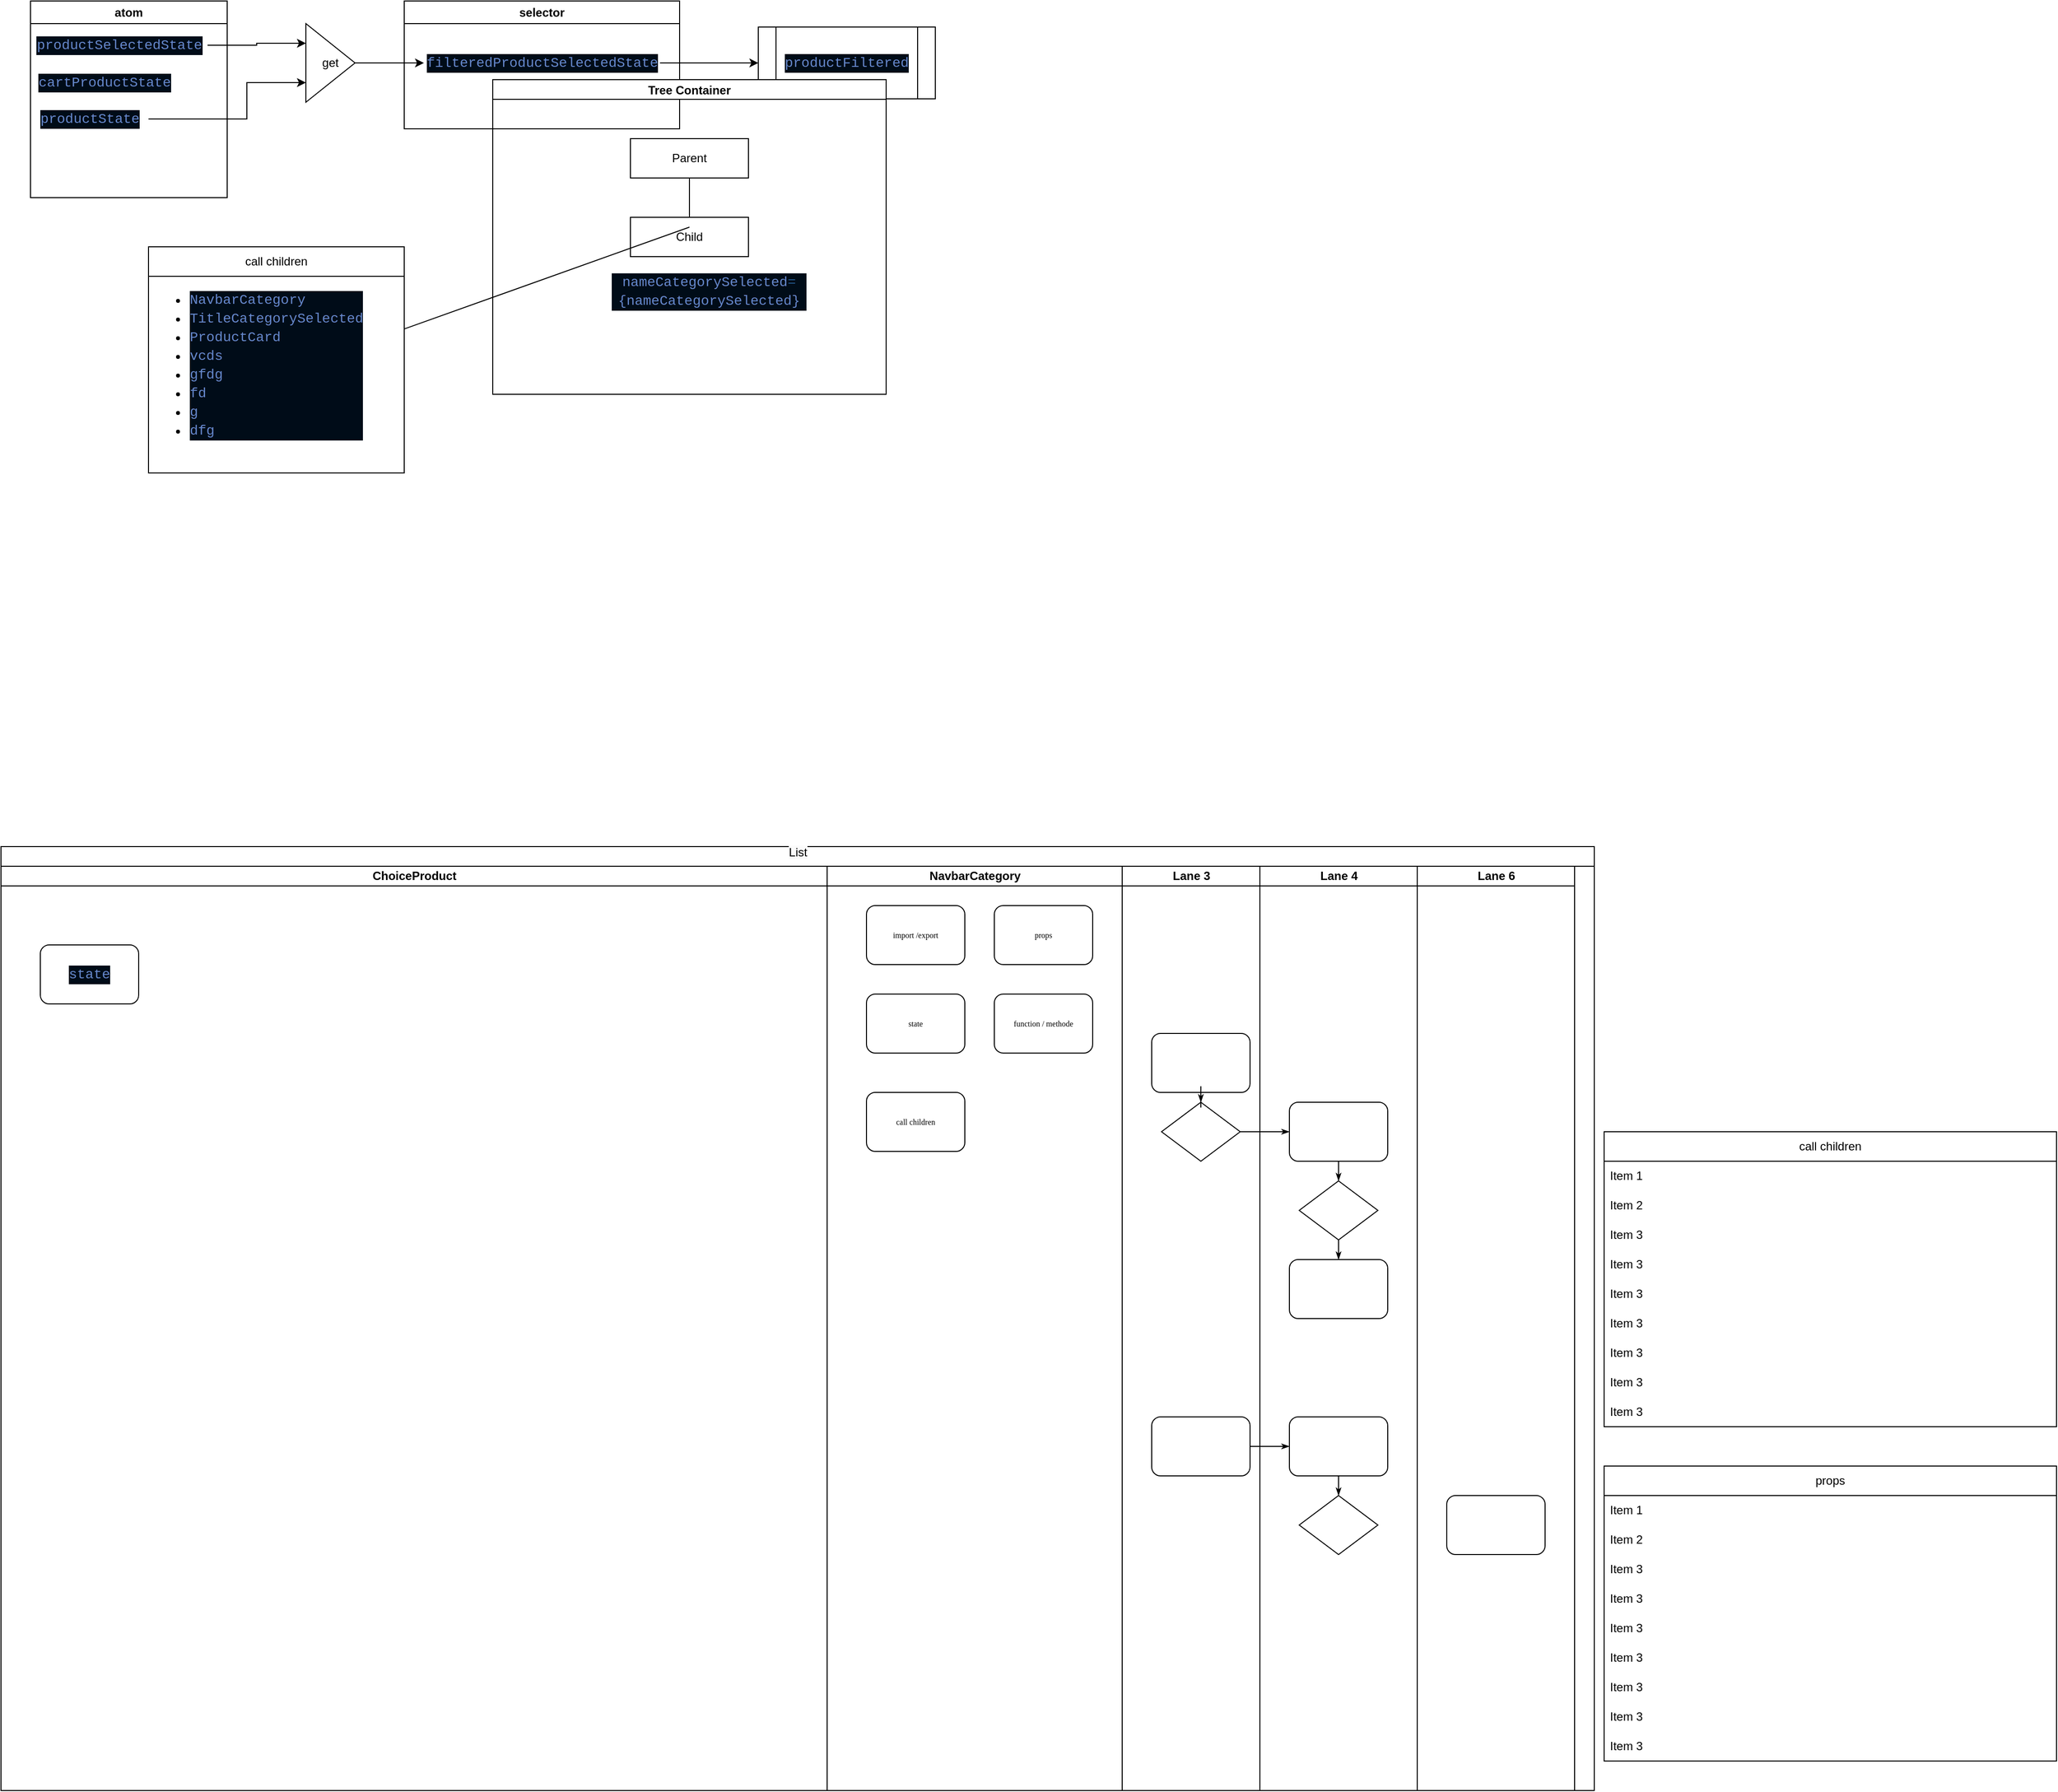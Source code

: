 <mxfile version="23.1.2" type="github">
  <diagram name="Page-1" id="74e2e168-ea6b-b213-b513-2b3c1d86103e">
    <mxGraphModel dx="2048" dy="1212" grid="1" gridSize="10" guides="1" tooltips="1" connect="1" arrows="1" fold="1" page="1" pageScale="1" pageWidth="1100" pageHeight="850" background="none" math="0" shadow="0">
      <root>
        <mxCell id="0" />
        <mxCell id="1" parent="0" />
        <mxCell id="77e6c97f196da883-1" value="&#xa;&lt;span style=&quot;color: rgb(0, 0, 0); font-family: Helvetica; font-size: 12px; font-style: normal; font-variant-ligatures: normal; font-variant-caps: normal; font-weight: 400; letter-spacing: normal; orphans: 2; text-align: center; text-indent: 0px; text-transform: none; widows: 2; word-spacing: 0px; -webkit-text-stroke-width: 0px; background-color: rgb(251, 251, 251); text-decoration-thickness: initial; text-decoration-style: initial; text-decoration-color: initial; float: none; display: inline !important;&quot;&gt;List&lt;/span&gt;&#xa;&#xa;" style="swimlane;html=1;childLayout=stackLayout;startSize=20;rounded=0;shadow=0;labelBackgroundColor=none;strokeWidth=1;fontFamily=Verdana;fontSize=8;align=center;" parent="1" vertex="1">
          <mxGeometry x="-10" y="20" width="1620" height="960" as="geometry">
            <mxRectangle x="40" y="-200" width="60" height="20" as="alternateBounds" />
          </mxGeometry>
        </mxCell>
        <mxCell id="77e6c97f196da883-33" style="edgeStyle=orthogonalEdgeStyle;rounded=1;html=1;labelBackgroundColor=none;startArrow=none;startFill=0;startSize=5;endArrow=classicThin;endFill=1;endSize=5;jettySize=auto;orthogonalLoop=1;strokeWidth=1;fontFamily=Verdana;fontSize=8" parent="77e6c97f196da883-1" source="77e6c97f196da883-13" target="77e6c97f196da883-15" edge="1">
          <mxGeometry relative="1" as="geometry" />
        </mxCell>
        <mxCell id="107ba76e4e335f99-6" style="edgeStyle=orthogonalEdgeStyle;rounded=1;html=1;labelBackgroundColor=none;startArrow=none;startFill=0;startSize=5;endArrow=classicThin;endFill=1;endSize=5;jettySize=auto;orthogonalLoop=1;strokeWidth=1;fontFamily=Verdana;fontSize=8" parent="77e6c97f196da883-1" source="77e6c97f196da883-14" target="77e6c97f196da883-19" edge="1">
          <mxGeometry relative="1" as="geometry" />
        </mxCell>
        <mxCell id="77e6c97f196da883-2" value="ChoiceProduct" style="swimlane;html=1;startSize=20;direction=east;" parent="77e6c97f196da883-1" vertex="1">
          <mxGeometry y="20" width="840" height="940" as="geometry" />
        </mxCell>
        <mxCell id="77e6c97f196da883-11" value="&lt;div style=&quot;color: rgb(102, 136, 204); background-color: rgb(0, 12, 24); font-family: Consolas, &amp;quot;Courier New&amp;quot;, monospace; font-size: 14px; line-height: 19px;&quot;&gt;state&lt;/div&gt;" style="rounded=1;whiteSpace=wrap;html=1;shadow=0;labelBackgroundColor=none;strokeWidth=1;fontFamily=Verdana;fontSize=8;align=center;" parent="77e6c97f196da883-2" vertex="1">
          <mxGeometry x="40" y="80" width="100" height="60" as="geometry" />
        </mxCell>
        <mxCell id="77e6c97f196da883-3" value="NavbarCategory" style="swimlane;html=1;startSize=20;" parent="77e6c97f196da883-1" vertex="1">
          <mxGeometry x="840" y="20" width="300" height="940" as="geometry" />
        </mxCell>
        <mxCell id="77e6c97f196da883-10" value="call children" style="rounded=1;whiteSpace=wrap;html=1;shadow=0;labelBackgroundColor=none;strokeWidth=1;fontFamily=Verdana;fontSize=8;align=center;" parent="77e6c97f196da883-3" vertex="1">
          <mxGeometry x="40" y="230" width="100" height="60" as="geometry" />
        </mxCell>
        <mxCell id="3JeKD-wcXDEED7fNY_lk-44" value="props" style="rounded=1;whiteSpace=wrap;html=1;shadow=0;labelBackgroundColor=none;strokeWidth=1;fontFamily=Verdana;fontSize=8;align=center;" vertex="1" parent="77e6c97f196da883-3">
          <mxGeometry x="170" y="40" width="100" height="60" as="geometry" />
        </mxCell>
        <mxCell id="3JeKD-wcXDEED7fNY_lk-181" value="function / methode" style="rounded=1;whiteSpace=wrap;html=1;shadow=0;labelBackgroundColor=none;strokeWidth=1;fontFamily=Verdana;fontSize=8;align=center;" vertex="1" parent="77e6c97f196da883-3">
          <mxGeometry x="170" y="130" width="100" height="60" as="geometry" />
        </mxCell>
        <mxCell id="3JeKD-wcXDEED7fNY_lk-182" value="state" style="rounded=1;whiteSpace=wrap;html=1;shadow=0;labelBackgroundColor=none;strokeWidth=1;fontFamily=Verdana;fontSize=8;align=center;" vertex="1" parent="77e6c97f196da883-3">
          <mxGeometry x="40" y="130" width="100" height="60" as="geometry" />
        </mxCell>
        <mxCell id="3JeKD-wcXDEED7fNY_lk-183" value="import /export" style="rounded=1;whiteSpace=wrap;html=1;shadow=0;labelBackgroundColor=none;strokeWidth=1;fontFamily=Verdana;fontSize=8;align=center;" vertex="1" parent="77e6c97f196da883-3">
          <mxGeometry x="40" y="40" width="100" height="60" as="geometry" />
        </mxCell>
        <mxCell id="77e6c97f196da883-4" value="Lane 3" style="swimlane;html=1;startSize=20;" parent="77e6c97f196da883-1" vertex="1">
          <mxGeometry x="1140" y="20" width="140" height="940" as="geometry" />
        </mxCell>
        <mxCell id="77e6c97f196da883-12" value="" style="rounded=1;whiteSpace=wrap;html=1;shadow=0;labelBackgroundColor=none;strokeWidth=1;fontFamily=Verdana;fontSize=8;align=center;" parent="77e6c97f196da883-4" vertex="1">
          <mxGeometry x="30" y="170" width="100" height="60" as="geometry" />
        </mxCell>
        <mxCell id="77e6c97f196da883-13" value="" style="rhombus;whiteSpace=wrap;html=1;rounded=0;shadow=0;labelBackgroundColor=none;strokeWidth=1;fontFamily=Verdana;fontSize=8;align=center;" parent="77e6c97f196da883-4" vertex="1">
          <mxGeometry x="40" y="240" width="80" height="60" as="geometry" />
        </mxCell>
        <mxCell id="77e6c97f196da883-14" value="" style="rounded=1;whiteSpace=wrap;html=1;shadow=0;labelBackgroundColor=none;strokeWidth=1;fontFamily=Verdana;fontSize=8;align=center;" parent="77e6c97f196da883-4" vertex="1">
          <mxGeometry x="30" y="560" width="100" height="60" as="geometry" />
        </mxCell>
        <mxCell id="77e6c97f196da883-29" style="edgeStyle=orthogonalEdgeStyle;rounded=1;html=1;labelBackgroundColor=none;startArrow=none;startFill=0;startSize=5;endArrow=classicThin;endFill=1;endSize=5;jettySize=auto;orthogonalLoop=1;strokeWidth=1;fontFamily=Verdana;fontSize=8" parent="77e6c97f196da883-4" source="77e6c97f196da883-12" target="77e6c97f196da883-13" edge="1">
          <mxGeometry relative="1" as="geometry" />
        </mxCell>
        <mxCell id="77e6c97f196da883-5" value="Lane 4" style="swimlane;html=1;startSize=20;" parent="77e6c97f196da883-1" vertex="1">
          <mxGeometry x="1280" y="20" width="160" height="940" as="geometry" />
        </mxCell>
        <mxCell id="77e6c97f196da883-15" value="" style="rounded=1;whiteSpace=wrap;html=1;shadow=0;labelBackgroundColor=none;strokeWidth=1;fontFamily=Verdana;fontSize=8;align=center;" parent="77e6c97f196da883-5" vertex="1">
          <mxGeometry x="30" y="240" width="100" height="60" as="geometry" />
        </mxCell>
        <mxCell id="77e6c97f196da883-16" value="" style="rhombus;whiteSpace=wrap;html=1;rounded=0;shadow=0;labelBackgroundColor=none;strokeWidth=1;fontFamily=Verdana;fontSize=8;align=center;" parent="77e6c97f196da883-5" vertex="1">
          <mxGeometry x="40" y="320" width="80" height="60" as="geometry" />
        </mxCell>
        <mxCell id="77e6c97f196da883-17" value="" style="rounded=1;whiteSpace=wrap;html=1;shadow=0;labelBackgroundColor=none;strokeWidth=1;fontFamily=Verdana;fontSize=8;align=center;" parent="77e6c97f196da883-5" vertex="1">
          <mxGeometry x="30" y="400" width="100" height="60" as="geometry" />
        </mxCell>
        <mxCell id="77e6c97f196da883-19" value="" style="rounded=1;whiteSpace=wrap;html=1;shadow=0;labelBackgroundColor=none;strokeWidth=1;fontFamily=Verdana;fontSize=8;align=center;" parent="77e6c97f196da883-5" vertex="1">
          <mxGeometry x="30" y="560" width="100" height="60" as="geometry" />
        </mxCell>
        <mxCell id="77e6c97f196da883-20" value="" style="rhombus;whiteSpace=wrap;html=1;rounded=0;shadow=0;labelBackgroundColor=none;strokeWidth=1;fontFamily=Verdana;fontSize=8;align=center;" parent="77e6c97f196da883-5" vertex="1">
          <mxGeometry x="40" y="640" width="80" height="60" as="geometry" />
        </mxCell>
        <mxCell id="77e6c97f196da883-34" style="edgeStyle=orthogonalEdgeStyle;rounded=1;html=1;labelBackgroundColor=none;startArrow=none;startFill=0;startSize=5;endArrow=classicThin;endFill=1;endSize=5;jettySize=auto;orthogonalLoop=1;strokeColor=#000000;strokeWidth=1;fontFamily=Verdana;fontSize=8;fontColor=#000000;" parent="77e6c97f196da883-5" source="77e6c97f196da883-15" target="77e6c97f196da883-16" edge="1">
          <mxGeometry relative="1" as="geometry" />
        </mxCell>
        <mxCell id="77e6c97f196da883-35" style="edgeStyle=orthogonalEdgeStyle;rounded=1;html=1;labelBackgroundColor=none;startArrow=none;startFill=0;startSize=5;endArrow=classicThin;endFill=1;endSize=5;jettySize=auto;orthogonalLoop=1;strokeWidth=1;fontFamily=Verdana;fontSize=8" parent="77e6c97f196da883-5" source="77e6c97f196da883-16" target="77e6c97f196da883-17" edge="1">
          <mxGeometry relative="1" as="geometry" />
        </mxCell>
        <mxCell id="77e6c97f196da883-36" style="edgeStyle=orthogonalEdgeStyle;rounded=1;html=1;labelBackgroundColor=none;startArrow=none;startFill=0;startSize=5;endArrow=classicThin;endFill=1;endSize=5;jettySize=auto;orthogonalLoop=1;strokeWidth=1;fontFamily=Verdana;fontSize=8" parent="77e6c97f196da883-5" source="77e6c97f196da883-19" target="77e6c97f196da883-20" edge="1">
          <mxGeometry relative="1" as="geometry" />
        </mxCell>
        <mxCell id="77e6c97f196da883-7" value="Lane 6" style="swimlane;html=1;startSize=20;" parent="77e6c97f196da883-1" vertex="1">
          <mxGeometry x="1440" y="20" width="160" height="940" as="geometry" />
        </mxCell>
        <mxCell id="77e6c97f196da883-24" value="" style="rounded=1;whiteSpace=wrap;html=1;shadow=0;labelBackgroundColor=none;strokeWidth=1;fontFamily=Verdana;fontSize=8;align=center;" parent="77e6c97f196da883-7" vertex="1">
          <mxGeometry x="30" y="640" width="100" height="60" as="geometry" />
        </mxCell>
        <mxCell id="3JeKD-wcXDEED7fNY_lk-12" value="atom" style="swimlane;whiteSpace=wrap;html=1;" vertex="1" parent="1">
          <mxGeometry x="20" y="-840" width="200" height="200" as="geometry" />
        </mxCell>
        <mxCell id="3JeKD-wcXDEED7fNY_lk-13" value="&lt;div style=&quot;color: rgb(102, 136, 204); background-color: rgb(0, 12, 24); font-family: Consolas, &amp;quot;Courier New&amp;quot;, monospace; font-size: 14px; line-height: 19px;&quot;&gt;productSelectedState&lt;/div&gt;" style="text;html=1;align=center;verticalAlign=middle;resizable=0;points=[];autosize=1;strokeColor=none;fillColor=none;" vertex="1" parent="3JeKD-wcXDEED7fNY_lk-12">
          <mxGeometry y="30" width="180" height="30" as="geometry" />
        </mxCell>
        <mxCell id="3JeKD-wcXDEED7fNY_lk-14" value="&lt;div style=&quot;color: rgb(102, 136, 204); background-color: rgb(0, 12, 24); font-family: Consolas, &amp;quot;Courier New&amp;quot;, monospace; font-size: 14px; line-height: 19px;&quot;&gt;cartProductState&lt;/div&gt;" style="text;html=1;align=center;verticalAlign=middle;resizable=0;points=[];autosize=1;strokeColor=none;fillColor=none;" vertex="1" parent="3JeKD-wcXDEED7fNY_lk-12">
          <mxGeometry y="68" width="150" height="30" as="geometry" />
        </mxCell>
        <mxCell id="3JeKD-wcXDEED7fNY_lk-16" value="&lt;div style=&quot;color: rgb(102, 136, 204); background-color: rgb(0, 12, 24); font-family: Consolas, &amp;quot;Courier New&amp;quot;, monospace; font-size: 14px; line-height: 19px;&quot;&gt;productState&lt;/div&gt;" style="text;html=1;align=center;verticalAlign=middle;resizable=0;points=[];autosize=1;strokeColor=none;fillColor=none;" vertex="1" parent="3JeKD-wcXDEED7fNY_lk-12">
          <mxGeometry y="105" width="120" height="30" as="geometry" />
        </mxCell>
        <mxCell id="3JeKD-wcXDEED7fNY_lk-18" value="selector&lt;br&gt;" style="swimlane;whiteSpace=wrap;html=1;" vertex="1" parent="1">
          <mxGeometry x="400" y="-840" width="280" height="130" as="geometry" />
        </mxCell>
        <mxCell id="3JeKD-wcXDEED7fNY_lk-19" value="&lt;div style=&quot;color: rgb(102, 136, 204); background-color: rgb(0, 12, 24); font-family: Consolas, &amp;quot;Courier New&amp;quot;, monospace; font-size: 14px; line-height: 19px;&quot;&gt;&lt;div style=&quot;line-height: 19px;&quot;&gt;filteredProductSelectedState&lt;/div&gt;&lt;/div&gt;" style="text;html=1;align=center;verticalAlign=middle;resizable=0;points=[];autosize=1;strokeColor=none;fillColor=none;" vertex="1" parent="3JeKD-wcXDEED7fNY_lk-18">
          <mxGeometry x="20" y="48" width="240" height="30" as="geometry" />
        </mxCell>
        <mxCell id="3JeKD-wcXDEED7fNY_lk-25" style="edgeStyle=orthogonalEdgeStyle;rounded=0;orthogonalLoop=1;jettySize=auto;html=1;" edge="1" parent="1" source="3JeKD-wcXDEED7fNY_lk-24" target="3JeKD-wcXDEED7fNY_lk-19">
          <mxGeometry relative="1" as="geometry" />
        </mxCell>
        <mxCell id="3JeKD-wcXDEED7fNY_lk-24" value="get" style="triangle;whiteSpace=wrap;html=1;" vertex="1" parent="1">
          <mxGeometry x="300" y="-817" width="50" height="80" as="geometry" />
        </mxCell>
        <mxCell id="3JeKD-wcXDEED7fNY_lk-35" value="&lt;div style=&quot;color: rgb(102, 136, 204); background-color: rgb(0, 12, 24); font-family: Consolas, &amp;quot;Courier New&amp;quot;, monospace; font-size: 14px; line-height: 19px;&quot;&gt;productFiltered&lt;/div&gt;" style="shape=process;whiteSpace=wrap;html=1;backgroundOutline=1;" vertex="1" parent="1">
          <mxGeometry x="760" y="-813.5" width="180" height="73" as="geometry" />
        </mxCell>
        <mxCell id="3JeKD-wcXDEED7fNY_lk-36" style="edgeStyle=orthogonalEdgeStyle;rounded=0;orthogonalLoop=1;jettySize=auto;html=1;entryX=0;entryY=0.5;entryDx=0;entryDy=0;" edge="1" parent="1" source="3JeKD-wcXDEED7fNY_lk-19" target="3JeKD-wcXDEED7fNY_lk-35">
          <mxGeometry relative="1" as="geometry" />
        </mxCell>
        <mxCell id="3JeKD-wcXDEED7fNY_lk-39" style="edgeStyle=orthogonalEdgeStyle;rounded=0;orthogonalLoop=1;jettySize=auto;html=1;entryX=0;entryY=0.25;entryDx=0;entryDy=0;" edge="1" parent="1" source="3JeKD-wcXDEED7fNY_lk-13" target="3JeKD-wcXDEED7fNY_lk-24">
          <mxGeometry relative="1" as="geometry">
            <Array as="points">
              <mxPoint x="250" y="-795" />
              <mxPoint x="250" y="-797" />
            </Array>
          </mxGeometry>
        </mxCell>
        <mxCell id="3JeKD-wcXDEED7fNY_lk-40" style="edgeStyle=orthogonalEdgeStyle;rounded=0;orthogonalLoop=1;jettySize=auto;html=1;entryX=0;entryY=0.75;entryDx=0;entryDy=0;" edge="1" parent="1" source="3JeKD-wcXDEED7fNY_lk-16" target="3JeKD-wcXDEED7fNY_lk-24">
          <mxGeometry relative="1" as="geometry">
            <Array as="points">
              <mxPoint x="240" y="-720" />
              <mxPoint x="240" y="-757" />
            </Array>
          </mxGeometry>
        </mxCell>
        <mxCell id="3JeKD-wcXDEED7fNY_lk-98" value="call children" style="swimlane;fontStyle=0;childLayout=stackLayout;horizontal=1;startSize=30;horizontalStack=0;resizeParent=1;resizeParentMax=0;resizeLast=0;collapsible=1;marginBottom=0;whiteSpace=wrap;html=1;" vertex="1" parent="1">
          <mxGeometry x="140" y="-590" width="260" height="230" as="geometry">
            <mxRectangle x="240" y="-460" width="100" height="30" as="alternateBounds" />
          </mxGeometry>
        </mxCell>
        <mxCell id="3JeKD-wcXDEED7fNY_lk-120" value="&lt;ul&gt;&lt;li&gt;&lt;div style=&quot;color: rgb(102, 136, 204); background-color: rgb(0, 12, 24); font-family: Consolas, &amp;quot;Courier New&amp;quot;, monospace; font-size: 14px; line-height: 19px;&quot;&gt;NavbarCategory&lt;/div&gt;&lt;/li&gt;&lt;li&gt;&lt;div style=&quot;color: rgb(102, 136, 204); background-color: rgb(0, 12, 24); font-family: Consolas, &amp;quot;Courier New&amp;quot;, monospace; font-size: 14px; line-height: 19px;&quot;&gt;TitleCategorySelected&lt;/div&gt;&lt;/li&gt;&lt;li&gt;&lt;div style=&quot;color: rgb(102, 136, 204); background-color: rgb(0, 12, 24); font-family: Consolas, &amp;quot;Courier New&amp;quot;, monospace; font-size: 14px; line-height: 19px;&quot;&gt;ProductCard&lt;/div&gt;&lt;/li&gt;&lt;li&gt;&lt;div style=&quot;color: rgb(102, 136, 204); background-color: rgb(0, 12, 24); font-family: Consolas, &amp;quot;Courier New&amp;quot;, monospace; font-size: 14px; line-height: 19px;&quot;&gt;vcds&lt;/div&gt;&lt;/li&gt;&lt;li&gt;&lt;div style=&quot;color: rgb(102, 136, 204); background-color: rgb(0, 12, 24); font-family: Consolas, &amp;quot;Courier New&amp;quot;, monospace; font-size: 14px; line-height: 19px;&quot;&gt;gfdg&lt;/div&gt;&lt;/li&gt;&lt;li&gt;&lt;div style=&quot;color: rgb(102, 136, 204); background-color: rgb(0, 12, 24); font-family: Consolas, &amp;quot;Courier New&amp;quot;, monospace; font-size: 14px; line-height: 19px;&quot;&gt;fd&lt;/div&gt;&lt;/li&gt;&lt;li&gt;&lt;div style=&quot;color: rgb(102, 136, 204); background-color: rgb(0, 12, 24); font-family: Consolas, &amp;quot;Courier New&amp;quot;, monospace; font-size: 14px; line-height: 19px;&quot;&gt;g&lt;/div&gt;&lt;/li&gt;&lt;li&gt;&lt;div style=&quot;color: rgb(102, 136, 204); background-color: rgb(0, 12, 24); font-family: Consolas, &amp;quot;Courier New&amp;quot;, monospace; font-size: 14px; line-height: 19px;&quot;&gt;dfg&lt;/div&gt;&lt;/li&gt;&lt;/ul&gt;&lt;div&gt;&lt;font face=&quot;Consolas, Courier New, monospace&quot; color=&quot;#6688cc&quot;&gt;&lt;span style=&quot;font-size: 14px;&quot;&gt;&lt;br&gt;&lt;/span&gt;&lt;/font&gt;&lt;/div&gt;&lt;ul&gt;&lt;li&gt;&lt;div style=&quot;color: rgb(102, 136, 204); background-color: rgb(0, 12, 24); font-family: Consolas, &amp;quot;Courier New&amp;quot;, monospace; font-size: 14px; line-height: 19px;&quot;&gt;&lt;br&gt;&lt;/div&gt;&lt;/li&gt;&lt;/ul&gt;" style="text;strokeColor=none;fillColor=none;html=1;whiteSpace=wrap;verticalAlign=middle;overflow=hidden;" vertex="1" parent="3JeKD-wcXDEED7fNY_lk-98">
          <mxGeometry y="30" width="260" height="200" as="geometry" />
        </mxCell>
        <UserObject label="&lt;div style=&quot;color: rgb(102, 136, 204); background-color: rgb(0, 12, 24); font-family: Consolas, &amp;quot;Courier New&amp;quot;, monospace; font-size: 14px; line-height: 19px;&quot;&gt;nameCategorySelected&lt;span style=&quot;color: #225588;&quot;&gt;=&lt;/span&gt;{nameCategorySelected}&lt;/div&gt;" placeholders="1" name="Variable" id="3JeKD-wcXDEED7fNY_lk-102">
          <mxCell style="text;html=1;strokeColor=none;fillColor=none;align=center;verticalAlign=middle;whiteSpace=wrap;overflow=hidden;" vertex="1" parent="1">
            <mxGeometry x="610" y="-570" width="200" height="50" as="geometry" />
          </mxCell>
        </UserObject>
        <mxCell id="3JeKD-wcXDEED7fNY_lk-109" value="Tree Container" style="swimlane;startSize=20;horizontal=1;containerType=tree;" vertex="1" parent="1">
          <mxGeometry x="490" y="-760" width="400" height="320" as="geometry" />
        </mxCell>
        <mxCell id="3JeKD-wcXDEED7fNY_lk-110" value="" style="edgeStyle=elbowEdgeStyle;elbow=vertical;sourcePerimeterSpacing=0;targetPerimeterSpacing=0;startArrow=none;endArrow=none;rounded=0;curved=0;" edge="1" parent="3JeKD-wcXDEED7fNY_lk-109" source="3JeKD-wcXDEED7fNY_lk-111" target="3JeKD-wcXDEED7fNY_lk-112">
          <mxGeometry relative="1" as="geometry" />
        </mxCell>
        <mxCell id="3JeKD-wcXDEED7fNY_lk-111" value="Parent" style="whiteSpace=wrap;html=1;treeFolding=1;treeMoving=1;newEdgeStyle={&quot;edgeStyle&quot;:&quot;elbowEdgeStyle&quot;,&quot;startArrow&quot;:&quot;none&quot;,&quot;endArrow&quot;:&quot;none&quot;};" vertex="1" parent="3JeKD-wcXDEED7fNY_lk-109">
          <mxGeometry x="140" y="60" width="120" height="40" as="geometry" />
        </mxCell>
        <mxCell id="3JeKD-wcXDEED7fNY_lk-112" value="Child" style="whiteSpace=wrap;html=1;treeFolding=1;treeMoving=1;newEdgeStyle={&quot;edgeStyle&quot;:&quot;elbowEdgeStyle&quot;,&quot;startArrow&quot;:&quot;none&quot;,&quot;endArrow&quot;:&quot;none&quot;};" vertex="1" parent="3JeKD-wcXDEED7fNY_lk-109">
          <mxGeometry x="140" y="140" width="120" height="40" as="geometry" />
        </mxCell>
        <mxCell id="3JeKD-wcXDEED7fNY_lk-99" value="&lt;div style=&quot;color: rgb(102, 136, 204); background-color: rgb(0, 12, 24); font-family: Consolas, &amp;quot;Courier New&amp;quot;, monospace; font-size: 14px; line-height: 19px;&quot;&gt;&lt;br&gt;&lt;/div&gt;" style="text;strokeColor=none;fillColor=none;align=left;verticalAlign=middle;spacingLeft=4;spacingRight=4;overflow=hidden;points=[[0,0.5],[1,0.5]];portConstraint=eastwest;rotatable=0;whiteSpace=wrap;html=1;" vertex="1" parent="3JeKD-wcXDEED7fNY_lk-109">
          <mxGeometry x="20" y="80" width="200" height="60" as="geometry" />
        </mxCell>
        <mxCell id="3JeKD-wcXDEED7fNY_lk-121" value="" style="endArrow=none;html=1;rounded=0;" edge="1" parent="1" source="3JeKD-wcXDEED7fNY_lk-120">
          <mxGeometry width="50" height="50" relative="1" as="geometry">
            <mxPoint x="640" y="-560" as="sourcePoint" />
            <mxPoint x="690" y="-610" as="targetPoint" />
          </mxGeometry>
        </mxCell>
        <mxCell id="3JeKD-wcXDEED7fNY_lk-170" value="call children" style="swimlane;fontStyle=0;childLayout=stackLayout;horizontal=1;startSize=30;horizontalStack=0;resizeParent=1;resizeParentMax=0;resizeLast=0;collapsible=1;marginBottom=0;whiteSpace=wrap;html=1;" vertex="1" parent="1">
          <mxGeometry x="1620" y="310" width="460" height="300" as="geometry" />
        </mxCell>
        <mxCell id="3JeKD-wcXDEED7fNY_lk-171" value="Item 1" style="text;strokeColor=none;fillColor=none;align=left;verticalAlign=middle;spacingLeft=4;spacingRight=4;overflow=hidden;points=[[0,0.5],[1,0.5]];portConstraint=eastwest;rotatable=0;whiteSpace=wrap;html=1;" vertex="1" parent="3JeKD-wcXDEED7fNY_lk-170">
          <mxGeometry y="30" width="460" height="30" as="geometry" />
        </mxCell>
        <mxCell id="3JeKD-wcXDEED7fNY_lk-172" value="Item 2" style="text;strokeColor=none;fillColor=none;align=left;verticalAlign=middle;spacingLeft=4;spacingRight=4;overflow=hidden;points=[[0,0.5],[1,0.5]];portConstraint=eastwest;rotatable=0;whiteSpace=wrap;html=1;" vertex="1" parent="3JeKD-wcXDEED7fNY_lk-170">
          <mxGeometry y="60" width="460" height="30" as="geometry" />
        </mxCell>
        <mxCell id="3JeKD-wcXDEED7fNY_lk-173" value="Item 3" style="text;strokeColor=none;fillColor=none;align=left;verticalAlign=middle;spacingLeft=4;spacingRight=4;overflow=hidden;points=[[0,0.5],[1,0.5]];portConstraint=eastwest;rotatable=0;whiteSpace=wrap;html=1;" vertex="1" parent="3JeKD-wcXDEED7fNY_lk-170">
          <mxGeometry y="90" width="460" height="30" as="geometry" />
        </mxCell>
        <mxCell id="3JeKD-wcXDEED7fNY_lk-174" value="Item 3" style="text;strokeColor=none;fillColor=none;align=left;verticalAlign=middle;spacingLeft=4;spacingRight=4;overflow=hidden;points=[[0,0.5],[1,0.5]];portConstraint=eastwest;rotatable=0;whiteSpace=wrap;html=1;" vertex="1" parent="3JeKD-wcXDEED7fNY_lk-170">
          <mxGeometry y="120" width="460" height="30" as="geometry" />
        </mxCell>
        <mxCell id="3JeKD-wcXDEED7fNY_lk-175" value="Item 3" style="text;strokeColor=none;fillColor=none;align=left;verticalAlign=middle;spacingLeft=4;spacingRight=4;overflow=hidden;points=[[0,0.5],[1,0.5]];portConstraint=eastwest;rotatable=0;whiteSpace=wrap;html=1;" vertex="1" parent="3JeKD-wcXDEED7fNY_lk-170">
          <mxGeometry y="150" width="460" height="30" as="geometry" />
        </mxCell>
        <mxCell id="3JeKD-wcXDEED7fNY_lk-176" value="Item 3" style="text;strokeColor=none;fillColor=none;align=left;verticalAlign=middle;spacingLeft=4;spacingRight=4;overflow=hidden;points=[[0,0.5],[1,0.5]];portConstraint=eastwest;rotatable=0;whiteSpace=wrap;html=1;" vertex="1" parent="3JeKD-wcXDEED7fNY_lk-170">
          <mxGeometry y="180" width="460" height="30" as="geometry" />
        </mxCell>
        <mxCell id="3JeKD-wcXDEED7fNY_lk-177" value="Item 3" style="text;strokeColor=none;fillColor=none;align=left;verticalAlign=middle;spacingLeft=4;spacingRight=4;overflow=hidden;points=[[0,0.5],[1,0.5]];portConstraint=eastwest;rotatable=0;whiteSpace=wrap;html=1;" vertex="1" parent="3JeKD-wcXDEED7fNY_lk-170">
          <mxGeometry y="210" width="460" height="30" as="geometry" />
        </mxCell>
        <mxCell id="3JeKD-wcXDEED7fNY_lk-178" value="Item 3" style="text;strokeColor=none;fillColor=none;align=left;verticalAlign=middle;spacingLeft=4;spacingRight=4;overflow=hidden;points=[[0,0.5],[1,0.5]];portConstraint=eastwest;rotatable=0;whiteSpace=wrap;html=1;" vertex="1" parent="3JeKD-wcXDEED7fNY_lk-170">
          <mxGeometry y="240" width="460" height="30" as="geometry" />
        </mxCell>
        <mxCell id="3JeKD-wcXDEED7fNY_lk-179" value="Item 3" style="text;strokeColor=none;fillColor=none;align=left;verticalAlign=middle;spacingLeft=4;spacingRight=4;overflow=hidden;points=[[0,0.5],[1,0.5]];portConstraint=eastwest;rotatable=0;whiteSpace=wrap;html=1;" vertex="1" parent="3JeKD-wcXDEED7fNY_lk-170">
          <mxGeometry y="270" width="460" height="30" as="geometry" />
        </mxCell>
        <mxCell id="3JeKD-wcXDEED7fNY_lk-122" value="props" style="swimlane;fontStyle=0;childLayout=stackLayout;horizontal=1;startSize=30;horizontalStack=0;resizeParent=1;resizeParentMax=0;resizeLast=0;collapsible=1;marginBottom=0;whiteSpace=wrap;html=1;" vertex="1" parent="1">
          <mxGeometry x="1620" y="650" width="460" height="300" as="geometry" />
        </mxCell>
        <mxCell id="3JeKD-wcXDEED7fNY_lk-123" value="Item 1" style="text;strokeColor=none;fillColor=none;align=left;verticalAlign=middle;spacingLeft=4;spacingRight=4;overflow=hidden;points=[[0,0.5],[1,0.5]];portConstraint=eastwest;rotatable=0;whiteSpace=wrap;html=1;" vertex="1" parent="3JeKD-wcXDEED7fNY_lk-122">
          <mxGeometry y="30" width="460" height="30" as="geometry" />
        </mxCell>
        <mxCell id="3JeKD-wcXDEED7fNY_lk-124" value="Item 2" style="text;strokeColor=none;fillColor=none;align=left;verticalAlign=middle;spacingLeft=4;spacingRight=4;overflow=hidden;points=[[0,0.5],[1,0.5]];portConstraint=eastwest;rotatable=0;whiteSpace=wrap;html=1;" vertex="1" parent="3JeKD-wcXDEED7fNY_lk-122">
          <mxGeometry y="60" width="460" height="30" as="geometry" />
        </mxCell>
        <mxCell id="3JeKD-wcXDEED7fNY_lk-125" value="Item 3" style="text;strokeColor=none;fillColor=none;align=left;verticalAlign=middle;spacingLeft=4;spacingRight=4;overflow=hidden;points=[[0,0.5],[1,0.5]];portConstraint=eastwest;rotatable=0;whiteSpace=wrap;html=1;" vertex="1" parent="3JeKD-wcXDEED7fNY_lk-122">
          <mxGeometry y="90" width="460" height="30" as="geometry" />
        </mxCell>
        <mxCell id="3JeKD-wcXDEED7fNY_lk-127" value="Item 3" style="text;strokeColor=none;fillColor=none;align=left;verticalAlign=middle;spacingLeft=4;spacingRight=4;overflow=hidden;points=[[0,0.5],[1,0.5]];portConstraint=eastwest;rotatable=0;whiteSpace=wrap;html=1;" vertex="1" parent="3JeKD-wcXDEED7fNY_lk-122">
          <mxGeometry y="120" width="460" height="30" as="geometry" />
        </mxCell>
        <mxCell id="3JeKD-wcXDEED7fNY_lk-130" value="Item 3" style="text;strokeColor=none;fillColor=none;align=left;verticalAlign=middle;spacingLeft=4;spacingRight=4;overflow=hidden;points=[[0,0.5],[1,0.5]];portConstraint=eastwest;rotatable=0;whiteSpace=wrap;html=1;" vertex="1" parent="3JeKD-wcXDEED7fNY_lk-122">
          <mxGeometry y="150" width="460" height="30" as="geometry" />
        </mxCell>
        <mxCell id="3JeKD-wcXDEED7fNY_lk-131" value="Item 3" style="text;strokeColor=none;fillColor=none;align=left;verticalAlign=middle;spacingLeft=4;spacingRight=4;overflow=hidden;points=[[0,0.5],[1,0.5]];portConstraint=eastwest;rotatable=0;whiteSpace=wrap;html=1;" vertex="1" parent="3JeKD-wcXDEED7fNY_lk-122">
          <mxGeometry y="180" width="460" height="30" as="geometry" />
        </mxCell>
        <mxCell id="3JeKD-wcXDEED7fNY_lk-129" value="Item 3" style="text;strokeColor=none;fillColor=none;align=left;verticalAlign=middle;spacingLeft=4;spacingRight=4;overflow=hidden;points=[[0,0.5],[1,0.5]];portConstraint=eastwest;rotatable=0;whiteSpace=wrap;html=1;" vertex="1" parent="3JeKD-wcXDEED7fNY_lk-122">
          <mxGeometry y="210" width="460" height="30" as="geometry" />
        </mxCell>
        <mxCell id="3JeKD-wcXDEED7fNY_lk-128" value="Item 3" style="text;strokeColor=none;fillColor=none;align=left;verticalAlign=middle;spacingLeft=4;spacingRight=4;overflow=hidden;points=[[0,0.5],[1,0.5]];portConstraint=eastwest;rotatable=0;whiteSpace=wrap;html=1;" vertex="1" parent="3JeKD-wcXDEED7fNY_lk-122">
          <mxGeometry y="240" width="460" height="30" as="geometry" />
        </mxCell>
        <mxCell id="3JeKD-wcXDEED7fNY_lk-126" value="Item 3" style="text;strokeColor=none;fillColor=none;align=left;verticalAlign=middle;spacingLeft=4;spacingRight=4;overflow=hidden;points=[[0,0.5],[1,0.5]];portConstraint=eastwest;rotatable=0;whiteSpace=wrap;html=1;" vertex="1" parent="3JeKD-wcXDEED7fNY_lk-122">
          <mxGeometry y="270" width="460" height="30" as="geometry" />
        </mxCell>
      </root>
    </mxGraphModel>
  </diagram>
</mxfile>
